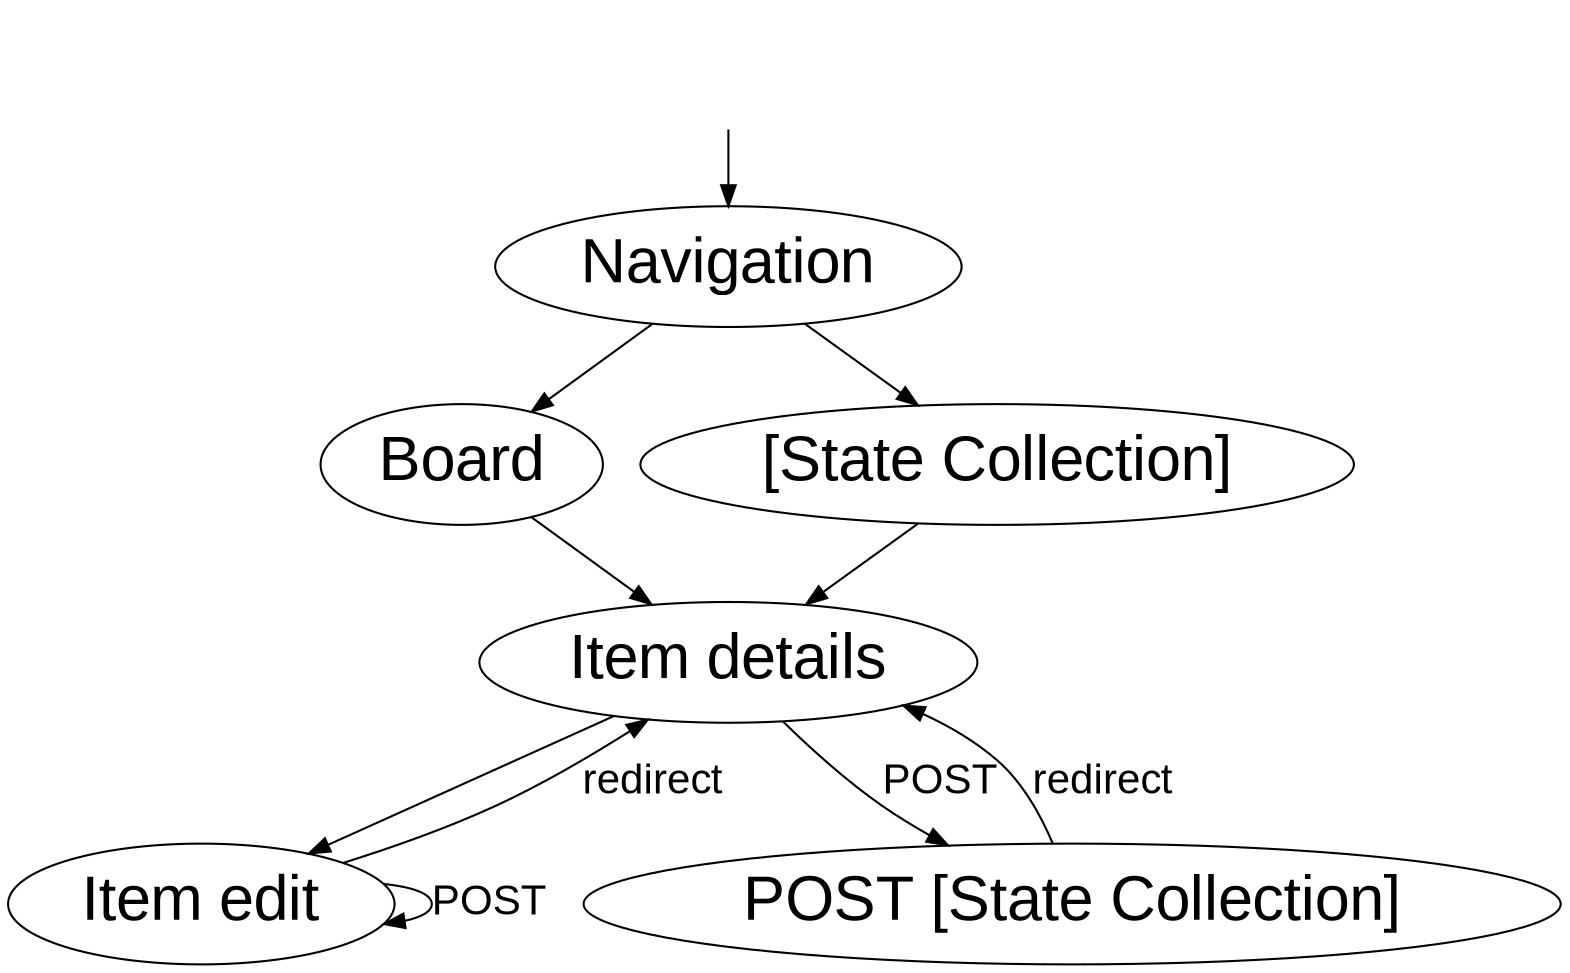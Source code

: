 digraph application {
  graph [fontname = "Liberation Sans"];
  edge [fontname = "Liberation Sans", fontsize = 20];
  node [fontname = "Liberation Sans", fontsize = 30];

/* 
  "Backlog" [color="#cccccc", style="filled"];
  "Working" [color="#cccccc", style="filled"];
  "Verify" [color="#cccccc", style="filled"];
  "Done" [color="#cccccc", style="filled"];

  "Board" -> "Backlog" [color=red];
  "Board" -> "Working";
  "Board" -> "Verify";
  "Board" -> "Done";
*/

  _nil            [style="invis"];
  _nil -> "Navigation"   [label=""];

  /*
  "Board" -> "Navigation";
  "Backlog" -> "Navigation";
  "Working" -> "Navigation";
  "Verify" -> "Navigation";
  "Done" -> "Navigation";
*/

  "Navigation" -> "Board";
  "Navigation" -> "[State Collection]"

  "Board" -> "Item details";
  "[State Collection]" -> "Item details";

 /*
  "Item details" -> "Board";
  "Item details" -> "Backlog";
  "Item details" -> "Working";
  "Item details" -> "Verify";
  "Item details" -> "Done";
*/


  "Item details" -> "Item edit"
  "Item edit" -> "Item details" [label=redirect]
  "Item edit" -> "Item edit" [label=POST]

 
  "Item details" -> "POST [State Collection]" [label=POST]

  "POST [State Collection]" -> "Item details" [label=redirect]
/*
  "Backlog" -> "Working";
  "Working" -> "Backlog";
  "Working" -> "Verify";
  "Verify" -> "Working";
  "Verify" -> "Done";
  "Done" -> "Working";
  */
  //"Working" -> "Pull" [label=Backlog color=red];
  //"Done" -> "Pull" [label=Verify color=red];
}
